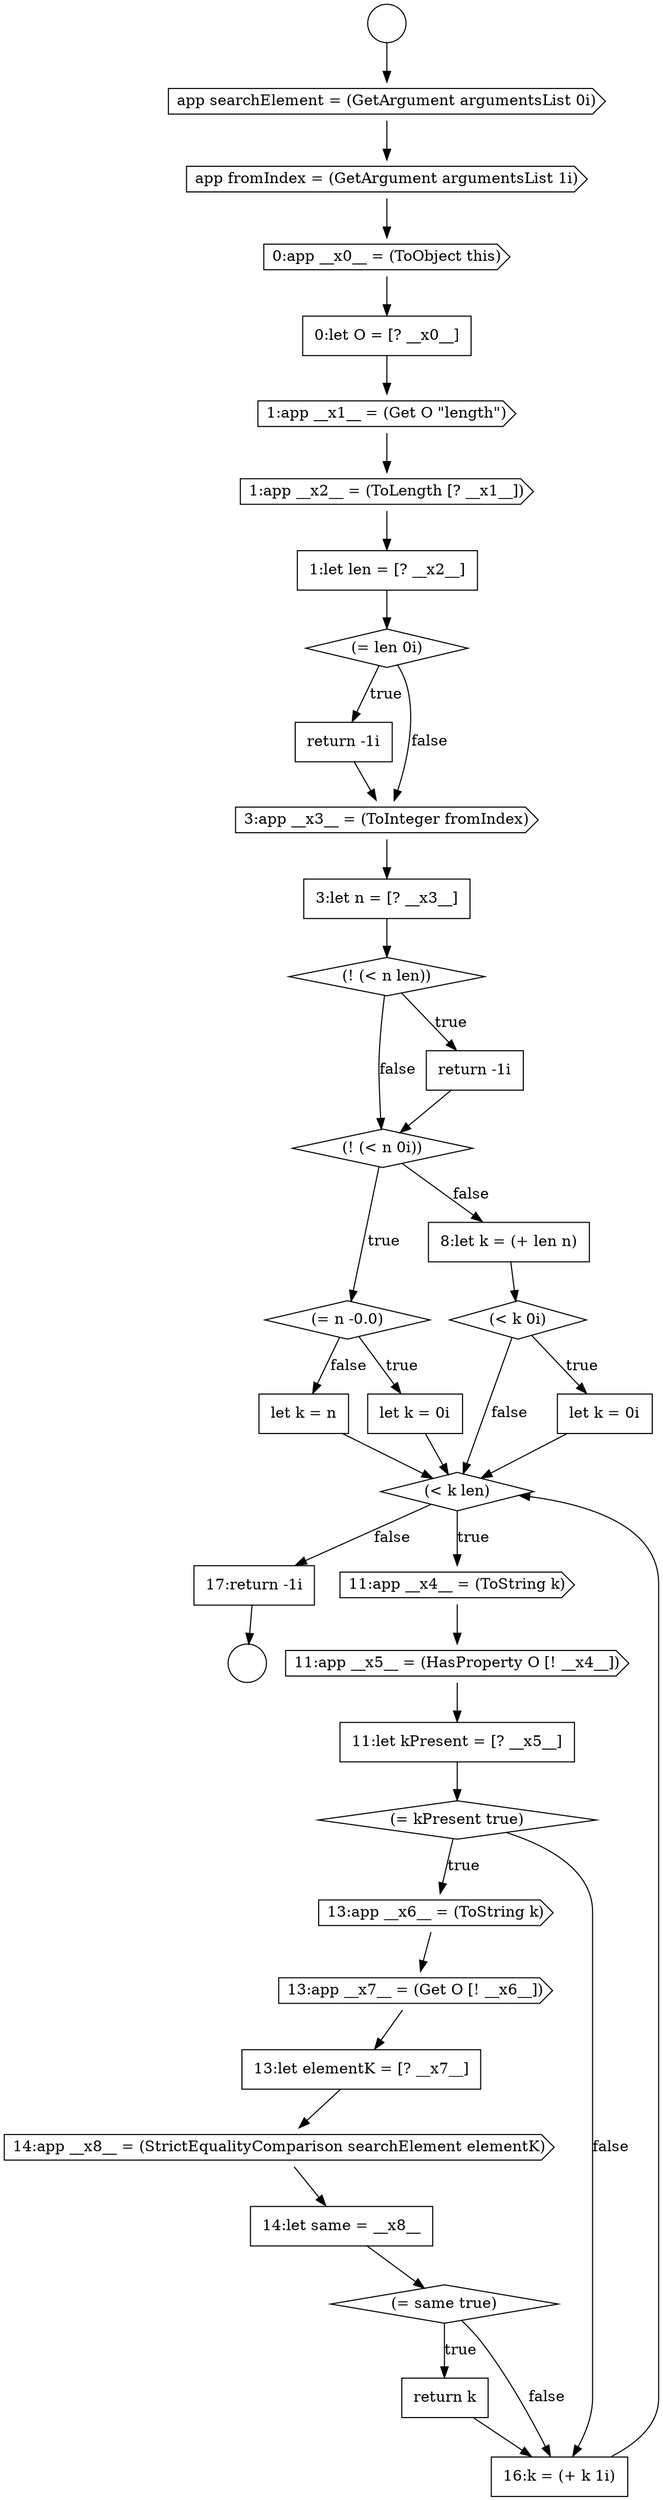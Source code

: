digraph {
  node14351 [shape=none, margin=0, label=<<font color="black">
    <table border="0" cellborder="1" cellspacing="0" cellpadding="10">
      <tr><td align="left">return -1i</td></tr>
    </table>
  </font>> color="black" fillcolor="white" style=filled]
  node14376 [shape=none, margin=0, label=<<font color="black">
    <table border="0" cellborder="1" cellspacing="0" cellpadding="10">
      <tr><td align="left">17:return -1i</td></tr>
    </table>
  </font>> color="black" fillcolor="white" style=filled]
  node14346 [shape=none, margin=0, label=<<font color="black">
    <table border="0" cellborder="1" cellspacing="0" cellpadding="10">
      <tr><td align="left">0:let O = [? __x0__]</td></tr>
    </table>
  </font>> color="black" fillcolor="white" style=filled]
  node14342 [shape=circle label=" " color="black" fillcolor="white" style=filled]
  node14357 [shape=diamond, label=<<font color="black">(= n -0.0)</font>> color="black" fillcolor="white" style=filled]
  node14363 [shape=diamond, label=<<font color="black">(&lt; k len)</font>> color="black" fillcolor="white" style=filled]
  node14362 [shape=none, margin=0, label=<<font color="black">
    <table border="0" cellborder="1" cellspacing="0" cellpadding="10">
      <tr><td align="left">let k = 0i</td></tr>
    </table>
  </font>> color="black" fillcolor="white" style=filled]
  node14373 [shape=diamond, label=<<font color="black">(= same true)</font>> color="black" fillcolor="white" style=filled]
  node14364 [shape=cds, label=<<font color="black">11:app __x4__ = (ToString k)</font>> color="black" fillcolor="white" style=filled]
  node14365 [shape=cds, label=<<font color="black">11:app __x5__ = (HasProperty O [! __x4__])</font>> color="black" fillcolor="white" style=filled]
  node14370 [shape=none, margin=0, label=<<font color="black">
    <table border="0" cellborder="1" cellspacing="0" cellpadding="10">
      <tr><td align="left">13:let elementK = [? __x7__]</td></tr>
    </table>
  </font>> color="black" fillcolor="white" style=filled]
  node14349 [shape=none, margin=0, label=<<font color="black">
    <table border="0" cellborder="1" cellspacing="0" cellpadding="10">
      <tr><td align="left">1:let len = [? __x2__]</td></tr>
    </table>
  </font>> color="black" fillcolor="white" style=filled]
  node14374 [shape=none, margin=0, label=<<font color="black">
    <table border="0" cellborder="1" cellspacing="0" cellpadding="10">
      <tr><td align="left">return k</td></tr>
    </table>
  </font>> color="black" fillcolor="white" style=filled]
  node14356 [shape=diamond, label=<<font color="black">(! (&lt; n 0i))</font>> color="black" fillcolor="white" style=filled]
  node14359 [shape=none, margin=0, label=<<font color="black">
    <table border="0" cellborder="1" cellspacing="0" cellpadding="10">
      <tr><td align="left">let k = n</td></tr>
    </table>
  </font>> color="black" fillcolor="white" style=filled]
  node14344 [shape=cds, label=<<font color="black">app fromIndex = (GetArgument argumentsList 1i)</font>> color="black" fillcolor="white" style=filled]
  node14368 [shape=cds, label=<<font color="black">13:app __x6__ = (ToString k)</font>> color="black" fillcolor="white" style=filled]
  node14345 [shape=cds, label=<<font color="black">0:app __x0__ = (ToObject this)</font>> color="black" fillcolor="white" style=filled]
  node14343 [shape=cds, label=<<font color="black">app searchElement = (GetArgument argumentsList 0i)</font>> color="black" fillcolor="white" style=filled]
  node14367 [shape=diamond, label=<<font color="black">(= kPresent true)</font>> color="black" fillcolor="white" style=filled]
  node14358 [shape=none, margin=0, label=<<font color="black">
    <table border="0" cellborder="1" cellspacing="0" cellpadding="10">
      <tr><td align="left">let k = 0i</td></tr>
    </table>
  </font>> color="black" fillcolor="white" style=filled]
  node14347 [shape=cds, label=<<font color="black">1:app __x1__ = (Get O &quot;length&quot;)</font>> color="black" fillcolor="white" style=filled]
  node14354 [shape=diamond, label=<<font color="black">(! (&lt; n len))</font>> color="black" fillcolor="white" style=filled]
  node14372 [shape=none, margin=0, label=<<font color="black">
    <table border="0" cellborder="1" cellspacing="0" cellpadding="10">
      <tr><td align="left">14:let same = __x8__</td></tr>
    </table>
  </font>> color="black" fillcolor="white" style=filled]
  node14361 [shape=diamond, label=<<font color="black">(&lt; k 0i)</font>> color="black" fillcolor="white" style=filled]
  node14353 [shape=none, margin=0, label=<<font color="black">
    <table border="0" cellborder="1" cellspacing="0" cellpadding="10">
      <tr><td align="left">3:let n = [? __x3__]</td></tr>
    </table>
  </font>> color="black" fillcolor="white" style=filled]
  node14348 [shape=cds, label=<<font color="black">1:app __x2__ = (ToLength [? __x1__])</font>> color="black" fillcolor="white" style=filled]
  node14366 [shape=none, margin=0, label=<<font color="black">
    <table border="0" cellborder="1" cellspacing="0" cellpadding="10">
      <tr><td align="left">11:let kPresent = [? __x5__]</td></tr>
    </table>
  </font>> color="black" fillcolor="white" style=filled]
  node14369 [shape=cds, label=<<font color="black">13:app __x7__ = (Get O [! __x6__])</font>> color="black" fillcolor="white" style=filled]
  node14352 [shape=cds, label=<<font color="black">3:app __x3__ = (ToInteger fromIndex)</font>> color="black" fillcolor="white" style=filled]
  node14341 [shape=circle label=" " color="black" fillcolor="white" style=filled]
  node14360 [shape=none, margin=0, label=<<font color="black">
    <table border="0" cellborder="1" cellspacing="0" cellpadding="10">
      <tr><td align="left">8:let k = (+ len n)</td></tr>
    </table>
  </font>> color="black" fillcolor="white" style=filled]
  node14375 [shape=none, margin=0, label=<<font color="black">
    <table border="0" cellborder="1" cellspacing="0" cellpadding="10">
      <tr><td align="left">16:k = (+ k 1i)</td></tr>
    </table>
  </font>> color="black" fillcolor="white" style=filled]
  node14350 [shape=diamond, label=<<font color="black">(= len 0i)</font>> color="black" fillcolor="white" style=filled]
  node14355 [shape=none, margin=0, label=<<font color="black">
    <table border="0" cellborder="1" cellspacing="0" cellpadding="10">
      <tr><td align="left">return -1i</td></tr>
    </table>
  </font>> color="black" fillcolor="white" style=filled]
  node14371 [shape=cds, label=<<font color="black">14:app __x8__ = (StrictEqualityComparison searchElement elementK)</font>> color="black" fillcolor="white" style=filled]
  node14363 -> node14364 [label=<<font color="black">true</font>> color="black"]
  node14363 -> node14376 [label=<<font color="black">false</font>> color="black"]
  node14371 -> node14372 [ color="black"]
  node14370 -> node14371 [ color="black"]
  node14345 -> node14346 [ color="black"]
  node14353 -> node14354 [ color="black"]
  node14376 -> node14342 [ color="black"]
  node14358 -> node14363 [ color="black"]
  node14365 -> node14366 [ color="black"]
  node14348 -> node14349 [ color="black"]
  node14341 -> node14343 [ color="black"]
  node14367 -> node14368 [label=<<font color="black">true</font>> color="black"]
  node14367 -> node14375 [label=<<font color="black">false</font>> color="black"]
  node14347 -> node14348 [ color="black"]
  node14362 -> node14363 [ color="black"]
  node14374 -> node14375 [ color="black"]
  node14372 -> node14373 [ color="black"]
  node14346 -> node14347 [ color="black"]
  node14355 -> node14356 [ color="black"]
  node14349 -> node14350 [ color="black"]
  node14373 -> node14374 [label=<<font color="black">true</font>> color="black"]
  node14373 -> node14375 [label=<<font color="black">false</font>> color="black"]
  node14350 -> node14351 [label=<<font color="black">true</font>> color="black"]
  node14350 -> node14352 [label=<<font color="black">false</font>> color="black"]
  node14344 -> node14345 [ color="black"]
  node14359 -> node14363 [ color="black"]
  node14361 -> node14362 [label=<<font color="black">true</font>> color="black"]
  node14361 -> node14363 [label=<<font color="black">false</font>> color="black"]
  node14375 -> node14363 [ color="black"]
  node14352 -> node14353 [ color="black"]
  node14343 -> node14344 [ color="black"]
  node14364 -> node14365 [ color="black"]
  node14360 -> node14361 [ color="black"]
  node14351 -> node14352 [ color="black"]
  node14357 -> node14358 [label=<<font color="black">true</font>> color="black"]
  node14357 -> node14359 [label=<<font color="black">false</font>> color="black"]
  node14356 -> node14357 [label=<<font color="black">true</font>> color="black"]
  node14356 -> node14360 [label=<<font color="black">false</font>> color="black"]
  node14368 -> node14369 [ color="black"]
  node14354 -> node14355 [label=<<font color="black">true</font>> color="black"]
  node14354 -> node14356 [label=<<font color="black">false</font>> color="black"]
  node14369 -> node14370 [ color="black"]
  node14366 -> node14367 [ color="black"]
}
